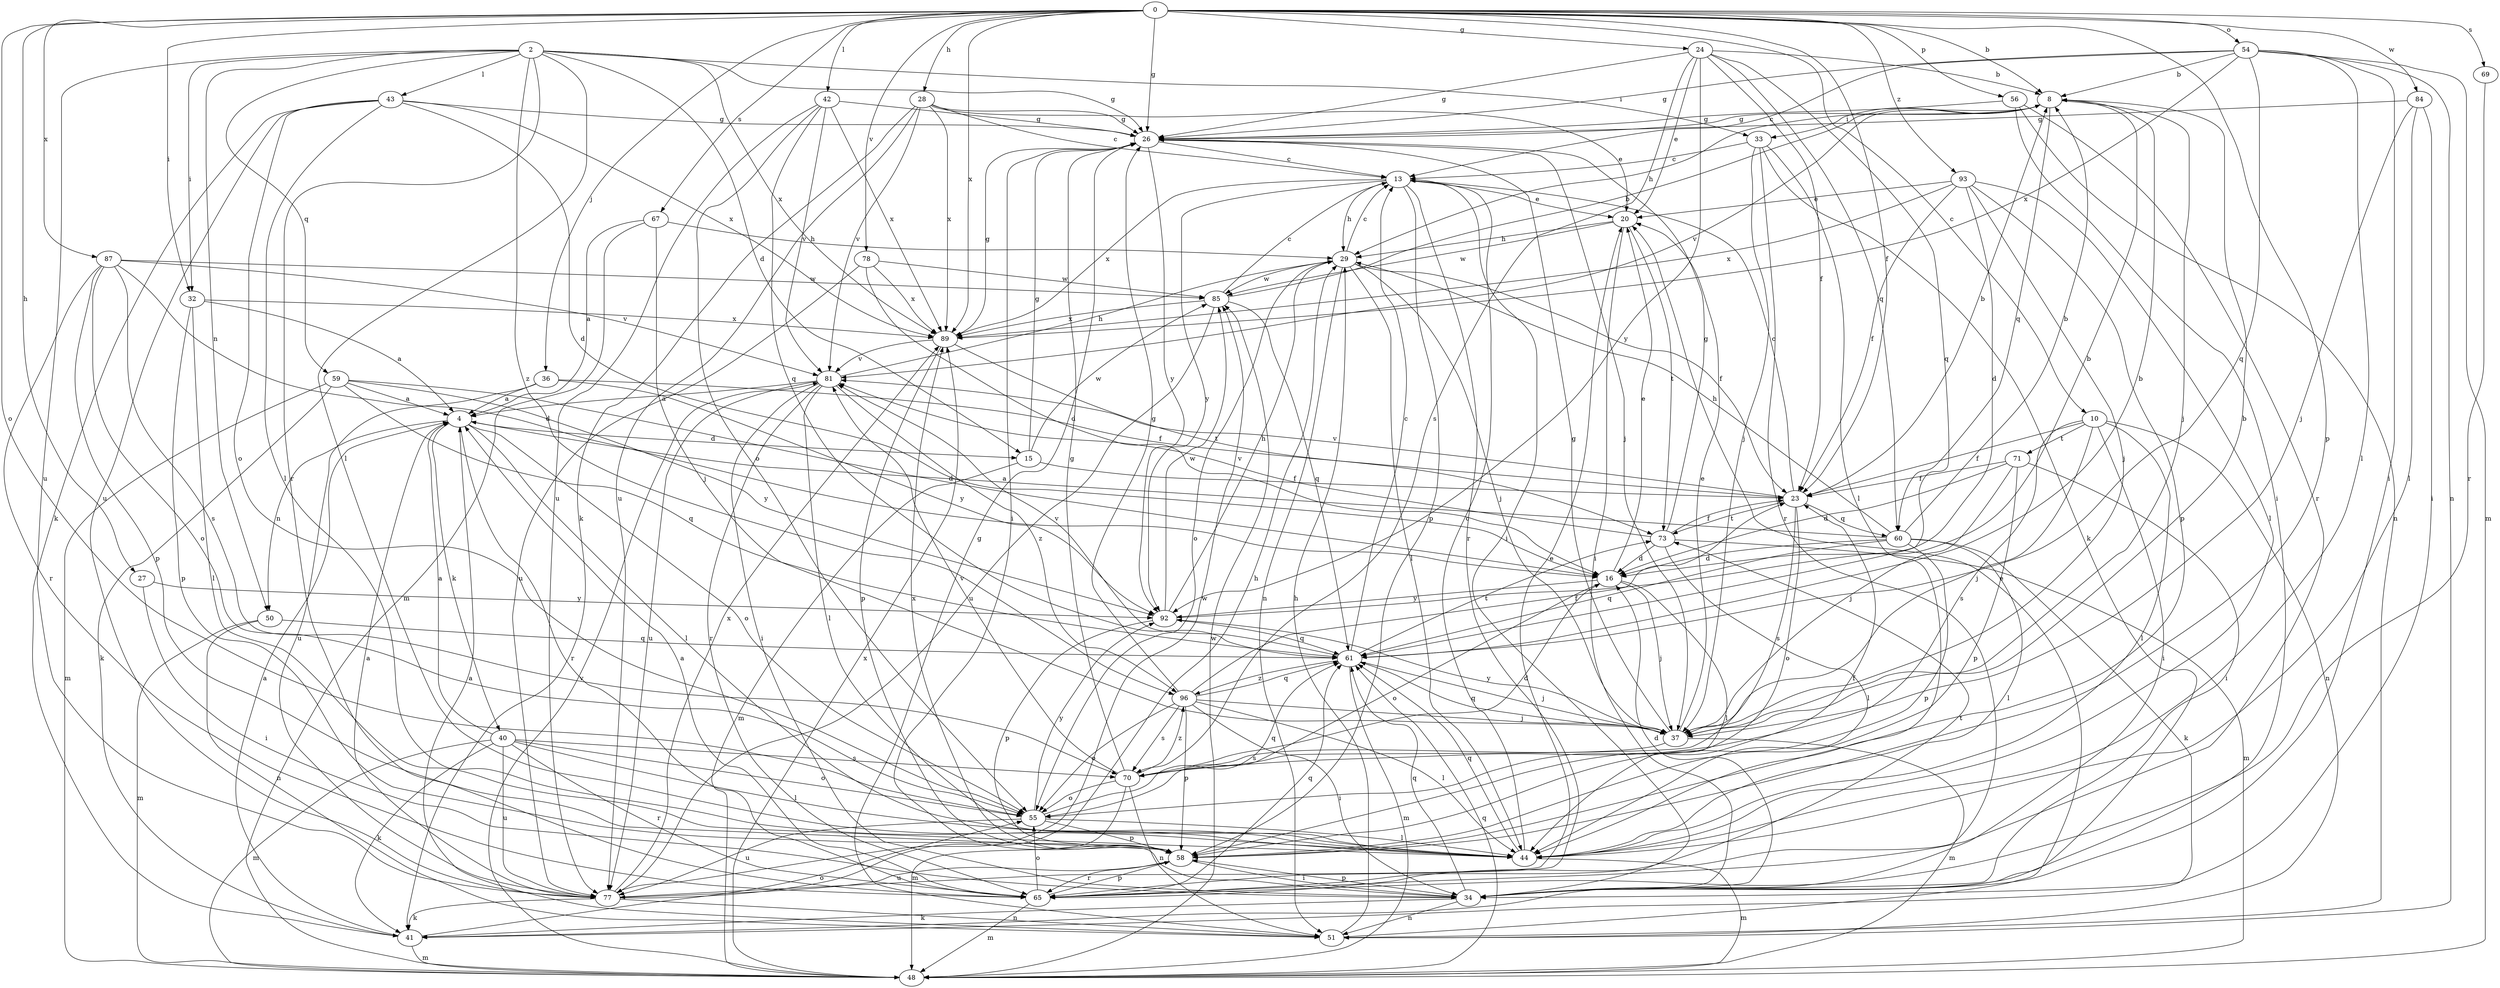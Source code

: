 strict digraph  {
0;
2;
4;
8;
10;
13;
15;
16;
20;
23;
24;
26;
27;
28;
29;
32;
33;
34;
36;
37;
40;
41;
42;
43;
44;
48;
50;
51;
54;
55;
56;
58;
59;
60;
61;
65;
67;
69;
70;
71;
73;
77;
78;
81;
84;
85;
87;
89;
92;
93;
96;
0 -> 8  [label=b];
0 -> 10  [label=c];
0 -> 23  [label=f];
0 -> 24  [label=g];
0 -> 26  [label=g];
0 -> 27  [label=h];
0 -> 28  [label=h];
0 -> 32  [label=i];
0 -> 36  [label=j];
0 -> 42  [label=l];
0 -> 54  [label=o];
0 -> 55  [label=o];
0 -> 56  [label=p];
0 -> 58  [label=p];
0 -> 67  [label=s];
0 -> 69  [label=s];
0 -> 78  [label=v];
0 -> 84  [label=w];
0 -> 87  [label=x];
0 -> 89  [label=x];
0 -> 93  [label=z];
2 -> 15  [label=d];
2 -> 26  [label=g];
2 -> 32  [label=i];
2 -> 33  [label=i];
2 -> 43  [label=l];
2 -> 44  [label=l];
2 -> 50  [label=n];
2 -> 59  [label=q];
2 -> 65  [label=r];
2 -> 77  [label=u];
2 -> 89  [label=x];
2 -> 96  [label=z];
4 -> 15  [label=d];
4 -> 40  [label=k];
4 -> 44  [label=l];
4 -> 50  [label=n];
4 -> 55  [label=o];
4 -> 65  [label=r];
8 -> 26  [label=g];
8 -> 29  [label=h];
8 -> 33  [label=i];
8 -> 37  [label=j];
8 -> 60  [label=q];
8 -> 81  [label=v];
10 -> 23  [label=f];
10 -> 34  [label=i];
10 -> 37  [label=j];
10 -> 44  [label=l];
10 -> 51  [label=n];
10 -> 70  [label=s];
10 -> 71  [label=t];
13 -> 20  [label=e];
13 -> 29  [label=h];
13 -> 34  [label=i];
13 -> 58  [label=p];
13 -> 65  [label=r];
13 -> 89  [label=x];
13 -> 92  [label=y];
15 -> 23  [label=f];
15 -> 26  [label=g];
15 -> 48  [label=m];
15 -> 85  [label=w];
16 -> 20  [label=e];
16 -> 37  [label=j];
16 -> 44  [label=l];
16 -> 55  [label=o];
16 -> 92  [label=y];
20 -> 29  [label=h];
20 -> 34  [label=i];
20 -> 73  [label=t];
20 -> 85  [label=w];
23 -> 8  [label=b];
23 -> 13  [label=c];
23 -> 55  [label=o];
23 -> 60  [label=q];
23 -> 70  [label=s];
23 -> 73  [label=t];
23 -> 81  [label=v];
24 -> 8  [label=b];
24 -> 20  [label=e];
24 -> 23  [label=f];
24 -> 26  [label=g];
24 -> 60  [label=q];
24 -> 61  [label=q];
24 -> 70  [label=s];
24 -> 92  [label=y];
26 -> 13  [label=c];
26 -> 34  [label=i];
26 -> 37  [label=j];
26 -> 92  [label=y];
27 -> 34  [label=i];
27 -> 92  [label=y];
28 -> 13  [label=c];
28 -> 20  [label=e];
28 -> 26  [label=g];
28 -> 41  [label=k];
28 -> 77  [label=u];
28 -> 81  [label=v];
28 -> 89  [label=x];
29 -> 13  [label=c];
29 -> 23  [label=f];
29 -> 37  [label=j];
29 -> 44  [label=l];
29 -> 51  [label=n];
29 -> 55  [label=o];
29 -> 85  [label=w];
32 -> 4  [label=a];
32 -> 44  [label=l];
32 -> 58  [label=p];
32 -> 89  [label=x];
33 -> 13  [label=c];
33 -> 37  [label=j];
33 -> 41  [label=k];
33 -> 44  [label=l];
33 -> 65  [label=r];
34 -> 16  [label=d];
34 -> 41  [label=k];
34 -> 51  [label=n];
34 -> 58  [label=p];
34 -> 61  [label=q];
36 -> 4  [label=a];
36 -> 23  [label=f];
36 -> 77  [label=u];
36 -> 92  [label=y];
37 -> 8  [label=b];
37 -> 20  [label=e];
37 -> 26  [label=g];
37 -> 48  [label=m];
37 -> 61  [label=q];
37 -> 70  [label=s];
37 -> 92  [label=y];
40 -> 4  [label=a];
40 -> 41  [label=k];
40 -> 44  [label=l];
40 -> 48  [label=m];
40 -> 55  [label=o];
40 -> 65  [label=r];
40 -> 70  [label=s];
40 -> 77  [label=u];
41 -> 4  [label=a];
41 -> 48  [label=m];
41 -> 55  [label=o];
42 -> 26  [label=g];
42 -> 55  [label=o];
42 -> 61  [label=q];
42 -> 77  [label=u];
42 -> 81  [label=v];
42 -> 89  [label=x];
43 -> 16  [label=d];
43 -> 26  [label=g];
43 -> 41  [label=k];
43 -> 44  [label=l];
43 -> 55  [label=o];
43 -> 77  [label=u];
43 -> 89  [label=x];
44 -> 13  [label=c];
44 -> 48  [label=m];
44 -> 61  [label=q];
48 -> 61  [label=q];
48 -> 81  [label=v];
48 -> 85  [label=w];
48 -> 89  [label=x];
50 -> 48  [label=m];
50 -> 51  [label=n];
50 -> 61  [label=q];
51 -> 4  [label=a];
51 -> 20  [label=e];
51 -> 26  [label=g];
51 -> 29  [label=h];
54 -> 8  [label=b];
54 -> 13  [label=c];
54 -> 26  [label=g];
54 -> 34  [label=i];
54 -> 44  [label=l];
54 -> 48  [label=m];
54 -> 51  [label=n];
54 -> 61  [label=q];
54 -> 89  [label=x];
55 -> 44  [label=l];
55 -> 58  [label=p];
55 -> 61  [label=q];
55 -> 77  [label=u];
55 -> 92  [label=y];
56 -> 26  [label=g];
56 -> 34  [label=i];
56 -> 51  [label=n];
56 -> 65  [label=r];
58 -> 23  [label=f];
58 -> 34  [label=i];
58 -> 65  [label=r];
58 -> 77  [label=u];
58 -> 89  [label=x];
59 -> 4  [label=a];
59 -> 16  [label=d];
59 -> 41  [label=k];
59 -> 48  [label=m];
59 -> 61  [label=q];
59 -> 92  [label=y];
60 -> 4  [label=a];
60 -> 8  [label=b];
60 -> 16  [label=d];
60 -> 29  [label=h];
60 -> 41  [label=k];
60 -> 44  [label=l];
60 -> 58  [label=p];
60 -> 61  [label=q];
61 -> 8  [label=b];
61 -> 13  [label=c];
61 -> 37  [label=j];
61 -> 48  [label=m];
61 -> 73  [label=t];
61 -> 81  [label=v];
61 -> 96  [label=z];
65 -> 4  [label=a];
65 -> 48  [label=m];
65 -> 55  [label=o];
65 -> 58  [label=p];
65 -> 61  [label=q];
65 -> 73  [label=t];
67 -> 4  [label=a];
67 -> 29  [label=h];
67 -> 37  [label=j];
67 -> 48  [label=m];
69 -> 65  [label=r];
70 -> 16  [label=d];
70 -> 26  [label=g];
70 -> 48  [label=m];
70 -> 51  [label=n];
70 -> 55  [label=o];
70 -> 81  [label=v];
70 -> 96  [label=z];
71 -> 16  [label=d];
71 -> 23  [label=f];
71 -> 34  [label=i];
71 -> 37  [label=j];
71 -> 58  [label=p];
73 -> 16  [label=d];
73 -> 23  [label=f];
73 -> 26  [label=g];
73 -> 44  [label=l];
73 -> 48  [label=m];
73 -> 81  [label=v];
77 -> 4  [label=a];
77 -> 20  [label=e];
77 -> 29  [label=h];
77 -> 41  [label=k];
77 -> 51  [label=n];
77 -> 85  [label=w];
77 -> 89  [label=x];
78 -> 16  [label=d];
78 -> 77  [label=u];
78 -> 85  [label=w];
78 -> 89  [label=x];
81 -> 4  [label=a];
81 -> 29  [label=h];
81 -> 34  [label=i];
81 -> 44  [label=l];
81 -> 65  [label=r];
81 -> 77  [label=u];
81 -> 96  [label=z];
84 -> 26  [label=g];
84 -> 34  [label=i];
84 -> 37  [label=j];
84 -> 44  [label=l];
85 -> 8  [label=b];
85 -> 13  [label=c];
85 -> 61  [label=q];
85 -> 77  [label=u];
85 -> 89  [label=x];
87 -> 16  [label=d];
87 -> 55  [label=o];
87 -> 58  [label=p];
87 -> 65  [label=r];
87 -> 70  [label=s];
87 -> 81  [label=v];
87 -> 85  [label=w];
89 -> 26  [label=g];
89 -> 58  [label=p];
89 -> 73  [label=t];
89 -> 81  [label=v];
92 -> 8  [label=b];
92 -> 29  [label=h];
92 -> 58  [label=p];
92 -> 61  [label=q];
92 -> 85  [label=w];
93 -> 16  [label=d];
93 -> 20  [label=e];
93 -> 23  [label=f];
93 -> 37  [label=j];
93 -> 44  [label=l];
93 -> 58  [label=p];
93 -> 89  [label=x];
96 -> 23  [label=f];
96 -> 26  [label=g];
96 -> 34  [label=i];
96 -> 37  [label=j];
96 -> 44  [label=l];
96 -> 55  [label=o];
96 -> 58  [label=p];
96 -> 61  [label=q];
96 -> 70  [label=s];
}
